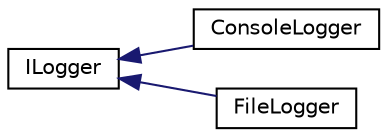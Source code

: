 digraph "Graphical Class Hierarchy"
{
 // LATEX_PDF_SIZE
  edge [fontname="Helvetica",fontsize="10",labelfontname="Helvetica",labelfontsize="10"];
  node [fontname="Helvetica",fontsize="10",shape=record];
  rankdir="LR";
  Node0 [label="ILogger",height=0.2,width=0.4,color="black", fillcolor="white", style="filled",URL="$class_i_logger.html",tooltip=" "];
  Node0 -> Node1 [dir="back",color="midnightblue",fontsize="10",style="solid",fontname="Helvetica"];
  Node1 [label="ConsoleLogger",height=0.2,width=0.4,color="black", fillcolor="white", style="filled",URL="$class_console_logger.html",tooltip=" "];
  Node0 -> Node2 [dir="back",color="midnightblue",fontsize="10",style="solid",fontname="Helvetica"];
  Node2 [label="FileLogger",height=0.2,width=0.4,color="black", fillcolor="white", style="filled",URL="$class_file_logger.html",tooltip=" "];
}
